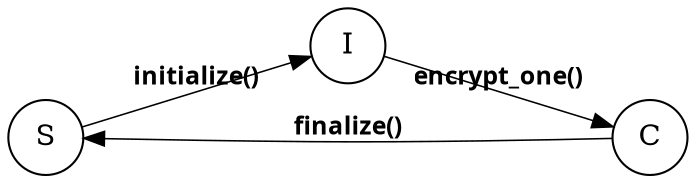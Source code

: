 digraph "IND-EAV" {
rankdir=LR;
ranksep=1.5;
nodesep=0.75;
node [shape=circle];
edge [penwidth=0.75, labelfloat=true, fontname="Anonymous Pro Bold", fontsize=12];
S -> I [label="initialize()"];
I -> C [label="encrypt_one()"];
C -> S [label="finalize()"];
}
